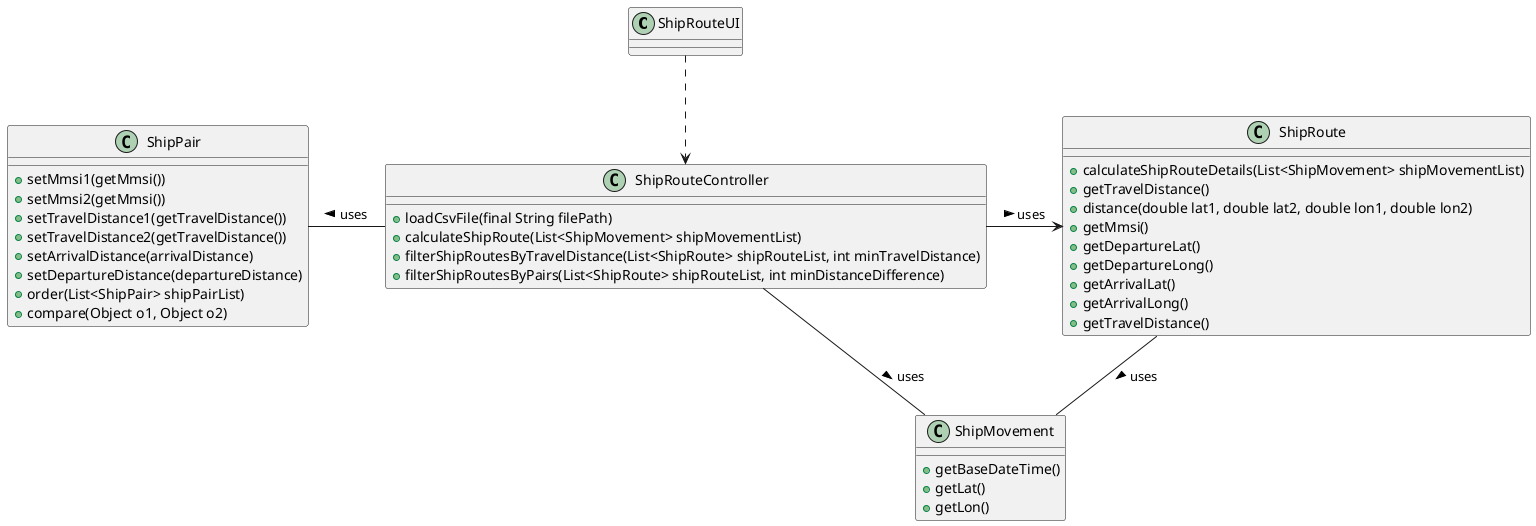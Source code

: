 @startuml
'https://plantuml.com/use-case-diagram

class ShipRouteUI {
}

class ShipRouteController {
+ loadCsvFile(final String filePath)
+ calculateShipRoute(List<ShipMovement> shipMovementList)
+ filterShipRoutesByTravelDistance(List<ShipRoute> shipRouteList, int minTravelDistance)
+ filterShipRoutesByPairs(List<ShipRoute> shipRouteList, int minDistanceDifference)
}

class ShipRoute {
+ calculateShipRouteDetails(List<ShipMovement> shipMovementList)
+ getTravelDistance()
+ distance(double lat1, double lat2, double lon1, double lon2)
+ getMmsi()
+ getDepartureLat()
+ getDepartureLong()
+ getArrivalLat()
+ getArrivalLong()
+ getTravelDistance()
}

class ShipPair {
+ setMmsi1(getMmsi())
+ setMmsi2(getMmsi())
+ setTravelDistance1(getTravelDistance())
+ setTravelDistance2(getTravelDistance())
+ setArrivalDistance(arrivalDistance)
+ setDepartureDistance(departureDistance)
+ order(List<ShipPair> shipPairList)
+ compare(Object o1, Object o2)
}

class ShipMovement {
+ getBaseDateTime()
+ getLat()
+ getLon()
}

ShipRouteUI ..> ShipRouteController
ShipRouteController -> ShipRoute :> uses
ShipRouteController -left- ShipPair :> uses
ShipRouteController -down-  ShipMovement :> uses
ShipRoute -down-  ShipMovement :> uses

@enduml
